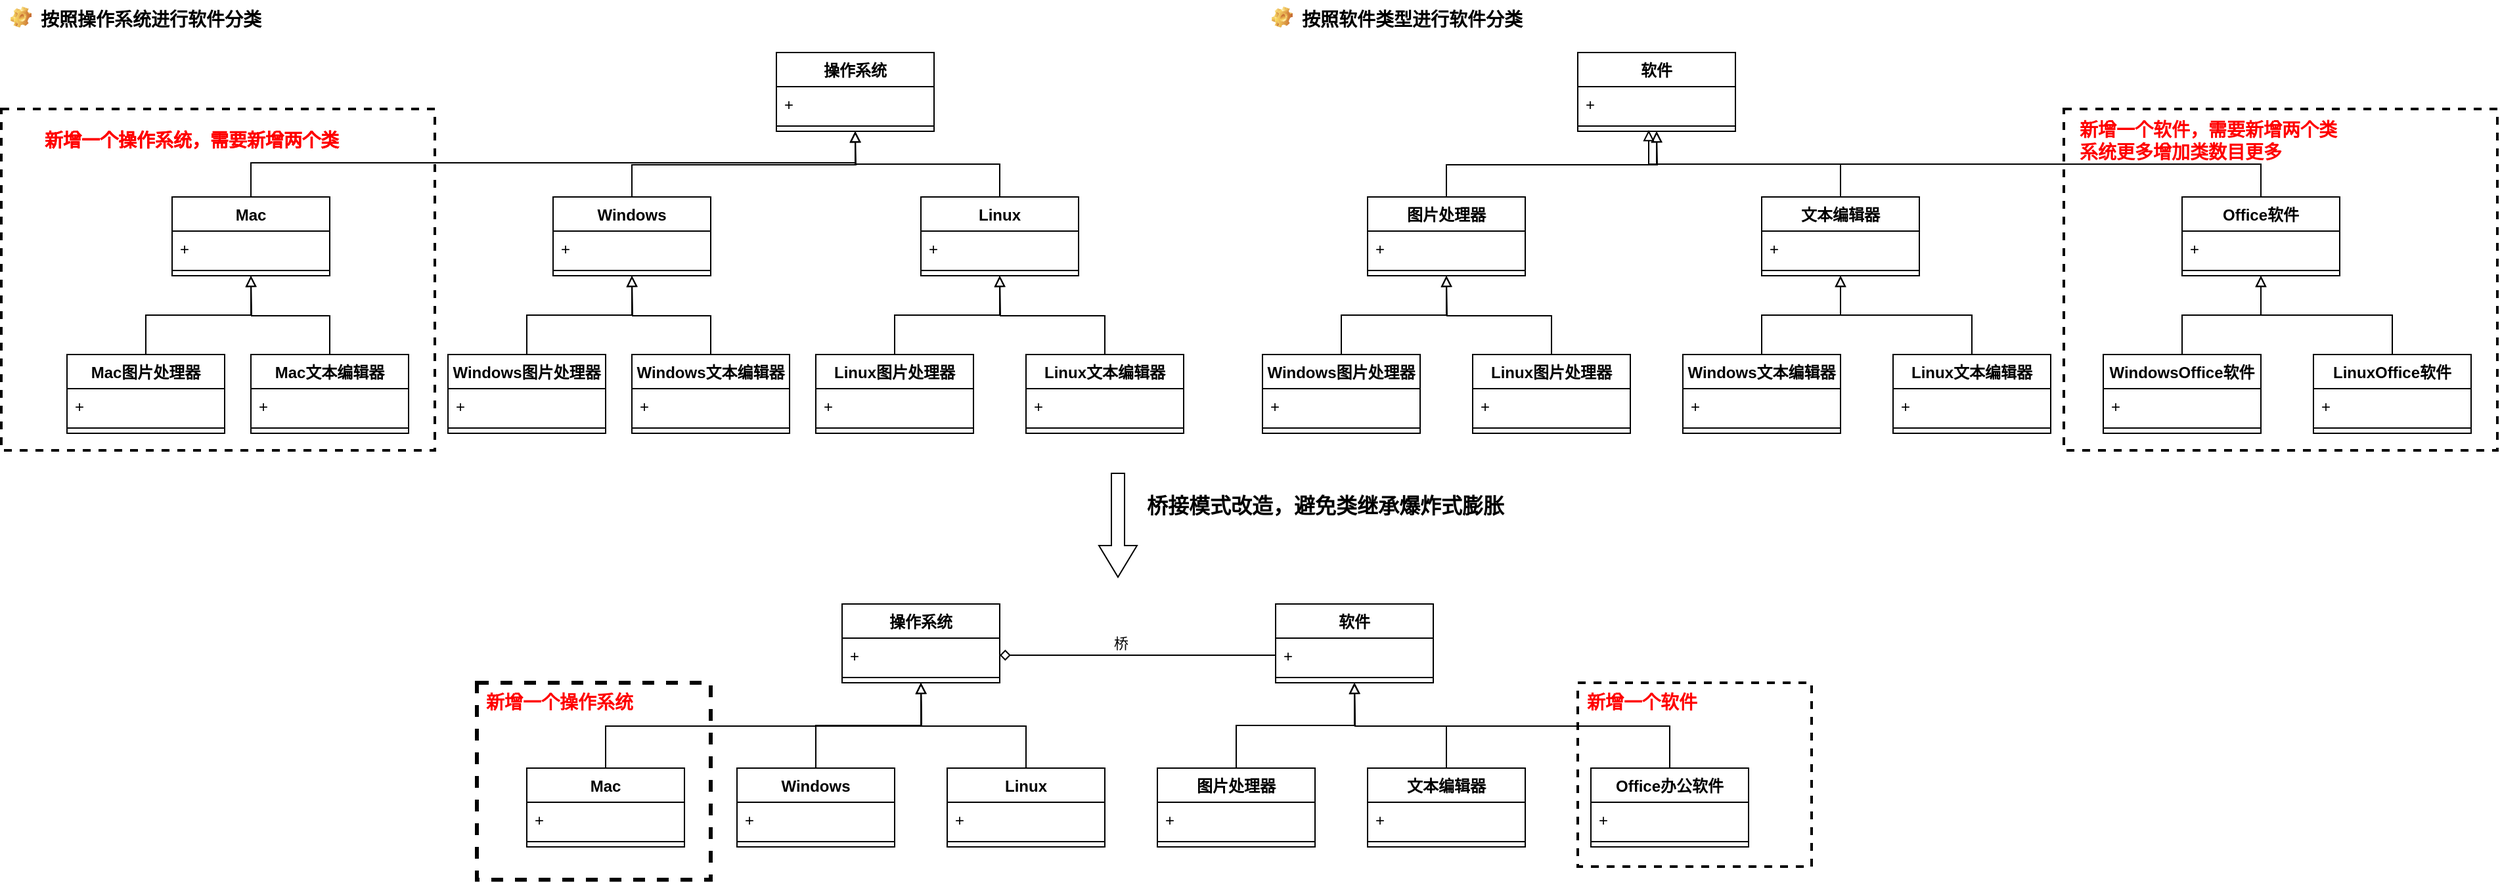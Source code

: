 <mxfile version="17.2.4" type="github">
  <diagram id="I-_upnVEL1xlgbYFvQxW" name="桥接模式">
    <mxGraphModel dx="2249" dy="706" grid="1" gridSize="10" guides="1" tooltips="1" connect="1" arrows="1" fold="1" page="1" pageScale="1" pageWidth="827" pageHeight="1169" math="0" shadow="0">
      <root>
        <mxCell id="0" />
        <mxCell id="1" parent="0" />
        <mxCell id="5MIrh7B_1ySHlBS4qivb-1" value="操作系统" style="swimlane;fontStyle=1;align=center;verticalAlign=top;childLayout=stackLayout;horizontal=1;startSize=26;horizontalStack=0;resizeParent=1;resizeParentMax=0;resizeLast=0;collapsible=1;marginBottom=0;" vertex="1" parent="1">
          <mxGeometry x="30" y="40" width="120" height="60" as="geometry" />
        </mxCell>
        <mxCell id="5MIrh7B_1ySHlBS4qivb-2" value="+ " style="text;strokeColor=none;fillColor=none;align=left;verticalAlign=top;spacingLeft=4;spacingRight=4;overflow=hidden;rotatable=0;points=[[0,0.5],[1,0.5]];portConstraint=eastwest;" vertex="1" parent="5MIrh7B_1ySHlBS4qivb-1">
          <mxGeometry y="26" width="120" height="26" as="geometry" />
        </mxCell>
        <mxCell id="5MIrh7B_1ySHlBS4qivb-3" value="" style="line;strokeWidth=1;fillColor=none;align=left;verticalAlign=middle;spacingTop=-1;spacingLeft=3;spacingRight=3;rotatable=0;labelPosition=right;points=[];portConstraint=eastwest;" vertex="1" parent="5MIrh7B_1ySHlBS4qivb-1">
          <mxGeometry y="52" width="120" height="8" as="geometry" />
        </mxCell>
        <mxCell id="5MIrh7B_1ySHlBS4qivb-14" style="edgeStyle=orthogonalEdgeStyle;rounded=0;orthogonalLoop=1;jettySize=auto;html=1;exitX=0.5;exitY=0;exitDx=0;exitDy=0;startArrow=none;startFill=0;endArrow=block;endFill=0;" edge="1" parent="1" source="5MIrh7B_1ySHlBS4qivb-5">
          <mxGeometry relative="1" as="geometry">
            <mxPoint x="90" y="100" as="targetPoint" />
          </mxGeometry>
        </mxCell>
        <mxCell id="5MIrh7B_1ySHlBS4qivb-5" value="Windows" style="swimlane;fontStyle=1;align=center;verticalAlign=top;childLayout=stackLayout;horizontal=1;startSize=26;horizontalStack=0;resizeParent=1;resizeParentMax=0;resizeLast=0;collapsible=1;marginBottom=0;" vertex="1" parent="1">
          <mxGeometry x="-140" y="150" width="120" height="60" as="geometry" />
        </mxCell>
        <mxCell id="5MIrh7B_1ySHlBS4qivb-6" value="+ " style="text;strokeColor=none;fillColor=none;align=left;verticalAlign=top;spacingLeft=4;spacingRight=4;overflow=hidden;rotatable=0;points=[[0,0.5],[1,0.5]];portConstraint=eastwest;" vertex="1" parent="5MIrh7B_1ySHlBS4qivb-5">
          <mxGeometry y="26" width="120" height="26" as="geometry" />
        </mxCell>
        <mxCell id="5MIrh7B_1ySHlBS4qivb-7" value="" style="line;strokeWidth=1;fillColor=none;align=left;verticalAlign=middle;spacingTop=-1;spacingLeft=3;spacingRight=3;rotatable=0;labelPosition=right;points=[];portConstraint=eastwest;" vertex="1" parent="5MIrh7B_1ySHlBS4qivb-5">
          <mxGeometry y="52" width="120" height="8" as="geometry" />
        </mxCell>
        <mxCell id="5MIrh7B_1ySHlBS4qivb-15" style="edgeStyle=orthogonalEdgeStyle;rounded=0;orthogonalLoop=1;jettySize=auto;html=1;exitX=0.5;exitY=0;exitDx=0;exitDy=0;entryX=0.5;entryY=1;entryDx=0;entryDy=0;startArrow=none;startFill=0;endArrow=block;endFill=0;" edge="1" parent="1" source="5MIrh7B_1ySHlBS4qivb-8" target="5MIrh7B_1ySHlBS4qivb-1">
          <mxGeometry relative="1" as="geometry" />
        </mxCell>
        <mxCell id="5MIrh7B_1ySHlBS4qivb-8" value="Linux" style="swimlane;fontStyle=1;align=center;verticalAlign=top;childLayout=stackLayout;horizontal=1;startSize=26;horizontalStack=0;resizeParent=1;resizeParentMax=0;resizeLast=0;collapsible=1;marginBottom=0;" vertex="1" parent="1">
          <mxGeometry x="140" y="150" width="120" height="60" as="geometry" />
        </mxCell>
        <mxCell id="5MIrh7B_1ySHlBS4qivb-9" value="+ " style="text;strokeColor=none;fillColor=none;align=left;verticalAlign=top;spacingLeft=4;spacingRight=4;overflow=hidden;rotatable=0;points=[[0,0.5],[1,0.5]];portConstraint=eastwest;" vertex="1" parent="5MIrh7B_1ySHlBS4qivb-8">
          <mxGeometry y="26" width="120" height="26" as="geometry" />
        </mxCell>
        <mxCell id="5MIrh7B_1ySHlBS4qivb-10" value="" style="line;strokeWidth=1;fillColor=none;align=left;verticalAlign=middle;spacingTop=-1;spacingLeft=3;spacingRight=3;rotatable=0;labelPosition=right;points=[];portConstraint=eastwest;" vertex="1" parent="5MIrh7B_1ySHlBS4qivb-8">
          <mxGeometry y="52" width="120" height="8" as="geometry" />
        </mxCell>
        <mxCell id="5MIrh7B_1ySHlBS4qivb-23" style="edgeStyle=orthogonalEdgeStyle;rounded=0;orthogonalLoop=1;jettySize=auto;html=1;exitX=0.5;exitY=0;exitDx=0;exitDy=0;entryX=0.5;entryY=1;entryDx=0;entryDy=0;startArrow=none;startFill=0;endArrow=block;endFill=0;" edge="1" parent="1" source="5MIrh7B_1ySHlBS4qivb-17" target="5MIrh7B_1ySHlBS4qivb-5">
          <mxGeometry relative="1" as="geometry" />
        </mxCell>
        <mxCell id="5MIrh7B_1ySHlBS4qivb-17" value="Windows图片处理器" style="swimlane;fontStyle=1;align=center;verticalAlign=top;childLayout=stackLayout;horizontal=1;startSize=26;horizontalStack=0;resizeParent=1;resizeParentMax=0;resizeLast=0;collapsible=1;marginBottom=0;" vertex="1" parent="1">
          <mxGeometry x="-220" y="270" width="120" height="60" as="geometry" />
        </mxCell>
        <mxCell id="5MIrh7B_1ySHlBS4qivb-18" value="+ " style="text;strokeColor=none;fillColor=none;align=left;verticalAlign=top;spacingLeft=4;spacingRight=4;overflow=hidden;rotatable=0;points=[[0,0.5],[1,0.5]];portConstraint=eastwest;" vertex="1" parent="5MIrh7B_1ySHlBS4qivb-17">
          <mxGeometry y="26" width="120" height="26" as="geometry" />
        </mxCell>
        <mxCell id="5MIrh7B_1ySHlBS4qivb-19" value="" style="line;strokeWidth=1;fillColor=none;align=left;verticalAlign=middle;spacingTop=-1;spacingLeft=3;spacingRight=3;rotatable=0;labelPosition=right;points=[];portConstraint=eastwest;" vertex="1" parent="5MIrh7B_1ySHlBS4qivb-17">
          <mxGeometry y="52" width="120" height="8" as="geometry" />
        </mxCell>
        <mxCell id="5MIrh7B_1ySHlBS4qivb-25" style="edgeStyle=orthogonalEdgeStyle;rounded=0;orthogonalLoop=1;jettySize=auto;html=1;exitX=0.5;exitY=0;exitDx=0;exitDy=0;startArrow=none;startFill=0;endArrow=block;endFill=0;" edge="1" parent="1" source="5MIrh7B_1ySHlBS4qivb-20">
          <mxGeometry relative="1" as="geometry">
            <mxPoint x="-80" y="210" as="targetPoint" />
          </mxGeometry>
        </mxCell>
        <mxCell id="5MIrh7B_1ySHlBS4qivb-20" value="Windows文本编辑器" style="swimlane;fontStyle=1;align=center;verticalAlign=top;childLayout=stackLayout;horizontal=1;startSize=26;horizontalStack=0;resizeParent=1;resizeParentMax=0;resizeLast=0;collapsible=1;marginBottom=0;" vertex="1" parent="1">
          <mxGeometry x="-80" y="270" width="120" height="60" as="geometry" />
        </mxCell>
        <mxCell id="5MIrh7B_1ySHlBS4qivb-21" value="+ " style="text;strokeColor=none;fillColor=none;align=left;verticalAlign=top;spacingLeft=4;spacingRight=4;overflow=hidden;rotatable=0;points=[[0,0.5],[1,0.5]];portConstraint=eastwest;" vertex="1" parent="5MIrh7B_1ySHlBS4qivb-20">
          <mxGeometry y="26" width="120" height="26" as="geometry" />
        </mxCell>
        <mxCell id="5MIrh7B_1ySHlBS4qivb-22" value="" style="line;strokeWidth=1;fillColor=none;align=left;verticalAlign=middle;spacingTop=-1;spacingLeft=3;spacingRight=3;rotatable=0;labelPosition=right;points=[];portConstraint=eastwest;" vertex="1" parent="5MIrh7B_1ySHlBS4qivb-20">
          <mxGeometry y="52" width="120" height="8" as="geometry" />
        </mxCell>
        <mxCell id="5MIrh7B_1ySHlBS4qivb-38" style="edgeStyle=orthogonalEdgeStyle;rounded=0;orthogonalLoop=1;jettySize=auto;html=1;exitX=0.5;exitY=0;exitDx=0;exitDy=0;entryX=0.5;entryY=1;entryDx=0;entryDy=0;startArrow=none;startFill=0;endArrow=block;endFill=0;" edge="1" parent="1" source="5MIrh7B_1ySHlBS4qivb-26" target="5MIrh7B_1ySHlBS4qivb-8">
          <mxGeometry relative="1" as="geometry" />
        </mxCell>
        <mxCell id="5MIrh7B_1ySHlBS4qivb-26" value="Linux图片处理器" style="swimlane;fontStyle=1;align=center;verticalAlign=top;childLayout=stackLayout;horizontal=1;startSize=26;horizontalStack=0;resizeParent=1;resizeParentMax=0;resizeLast=0;collapsible=1;marginBottom=0;" vertex="1" parent="1">
          <mxGeometry x="60" y="270" width="120" height="60" as="geometry" />
        </mxCell>
        <mxCell id="5MIrh7B_1ySHlBS4qivb-27" value="+ " style="text;strokeColor=none;fillColor=none;align=left;verticalAlign=top;spacingLeft=4;spacingRight=4;overflow=hidden;rotatable=0;points=[[0,0.5],[1,0.5]];portConstraint=eastwest;" vertex="1" parent="5MIrh7B_1ySHlBS4qivb-26">
          <mxGeometry y="26" width="120" height="26" as="geometry" />
        </mxCell>
        <mxCell id="5MIrh7B_1ySHlBS4qivb-28" value="" style="line;strokeWidth=1;fillColor=none;align=left;verticalAlign=middle;spacingTop=-1;spacingLeft=3;spacingRight=3;rotatable=0;labelPosition=right;points=[];portConstraint=eastwest;" vertex="1" parent="5MIrh7B_1ySHlBS4qivb-26">
          <mxGeometry y="52" width="120" height="8" as="geometry" />
        </mxCell>
        <mxCell id="5MIrh7B_1ySHlBS4qivb-39" style="edgeStyle=orthogonalEdgeStyle;rounded=0;orthogonalLoop=1;jettySize=auto;html=1;exitX=0.5;exitY=0;exitDx=0;exitDy=0;startArrow=none;startFill=0;endArrow=block;endFill=0;" edge="1" parent="1" source="5MIrh7B_1ySHlBS4qivb-29">
          <mxGeometry relative="1" as="geometry">
            <mxPoint x="200" y="210" as="targetPoint" />
          </mxGeometry>
        </mxCell>
        <mxCell id="5MIrh7B_1ySHlBS4qivb-29" value="Linux文本编辑器" style="swimlane;fontStyle=1;align=center;verticalAlign=top;childLayout=stackLayout;horizontal=1;startSize=26;horizontalStack=0;resizeParent=1;resizeParentMax=0;resizeLast=0;collapsible=1;marginBottom=0;" vertex="1" parent="1">
          <mxGeometry x="220" y="270" width="120" height="60" as="geometry" />
        </mxCell>
        <mxCell id="5MIrh7B_1ySHlBS4qivb-30" value="+ " style="text;strokeColor=none;fillColor=none;align=left;verticalAlign=top;spacingLeft=4;spacingRight=4;overflow=hidden;rotatable=0;points=[[0,0.5],[1,0.5]];portConstraint=eastwest;" vertex="1" parent="5MIrh7B_1ySHlBS4qivb-29">
          <mxGeometry y="26" width="120" height="26" as="geometry" />
        </mxCell>
        <mxCell id="5MIrh7B_1ySHlBS4qivb-31" value="" style="line;strokeWidth=1;fillColor=none;align=left;verticalAlign=middle;spacingTop=-1;spacingLeft=3;spacingRight=3;rotatable=0;labelPosition=right;points=[];portConstraint=eastwest;" vertex="1" parent="5MIrh7B_1ySHlBS4qivb-29">
          <mxGeometry y="52" width="120" height="8" as="geometry" />
        </mxCell>
        <mxCell id="5MIrh7B_1ySHlBS4qivb-43" style="edgeStyle=orthogonalEdgeStyle;rounded=0;orthogonalLoop=1;jettySize=auto;html=1;startArrow=none;startFill=0;endArrow=block;endFill=0;exitX=0.5;exitY=0;exitDx=0;exitDy=0;" edge="1" parent="1" source="5MIrh7B_1ySHlBS4qivb-32">
          <mxGeometry relative="1" as="geometry">
            <mxPoint x="700" y="100" as="targetPoint" />
          </mxGeometry>
        </mxCell>
        <mxCell id="5MIrh7B_1ySHlBS4qivb-32" value="图片处理器" style="swimlane;fontStyle=1;align=center;verticalAlign=top;childLayout=stackLayout;horizontal=1;startSize=26;horizontalStack=0;resizeParent=1;resizeParentMax=0;resizeLast=0;collapsible=1;marginBottom=0;" vertex="1" parent="1">
          <mxGeometry x="480" y="150" width="120" height="60" as="geometry" />
        </mxCell>
        <mxCell id="5MIrh7B_1ySHlBS4qivb-33" value="+ " style="text;strokeColor=none;fillColor=none;align=left;verticalAlign=top;spacingLeft=4;spacingRight=4;overflow=hidden;rotatable=0;points=[[0,0.5],[1,0.5]];portConstraint=eastwest;" vertex="1" parent="5MIrh7B_1ySHlBS4qivb-32">
          <mxGeometry y="26" width="120" height="26" as="geometry" />
        </mxCell>
        <mxCell id="5MIrh7B_1ySHlBS4qivb-34" value="" style="line;strokeWidth=1;fillColor=none;align=left;verticalAlign=middle;spacingTop=-1;spacingLeft=3;spacingRight=3;rotatable=0;labelPosition=right;points=[];portConstraint=eastwest;" vertex="1" parent="5MIrh7B_1ySHlBS4qivb-32">
          <mxGeometry y="52" width="120" height="8" as="geometry" />
        </mxCell>
        <mxCell id="5MIrh7B_1ySHlBS4qivb-44" style="edgeStyle=orthogonalEdgeStyle;rounded=0;orthogonalLoop=1;jettySize=auto;html=1;entryX=0.45;entryY=0.875;entryDx=0;entryDy=0;startArrow=none;startFill=0;endArrow=block;endFill=0;entryPerimeter=0;" edge="1" parent="1" source="5MIrh7B_1ySHlBS4qivb-35" target="5MIrh7B_1ySHlBS4qivb-42">
          <mxGeometry relative="1" as="geometry" />
        </mxCell>
        <mxCell id="5MIrh7B_1ySHlBS4qivb-35" value="文本编辑器" style="swimlane;fontStyle=1;align=center;verticalAlign=top;childLayout=stackLayout;horizontal=1;startSize=26;horizontalStack=0;resizeParent=1;resizeParentMax=0;resizeLast=0;collapsible=1;marginBottom=0;" vertex="1" parent="1">
          <mxGeometry x="780" y="150" width="120" height="60" as="geometry" />
        </mxCell>
        <mxCell id="5MIrh7B_1ySHlBS4qivb-36" value="+ " style="text;strokeColor=none;fillColor=none;align=left;verticalAlign=top;spacingLeft=4;spacingRight=4;overflow=hidden;rotatable=0;points=[[0,0.5],[1,0.5]];portConstraint=eastwest;" vertex="1" parent="5MIrh7B_1ySHlBS4qivb-35">
          <mxGeometry y="26" width="120" height="26" as="geometry" />
        </mxCell>
        <mxCell id="5MIrh7B_1ySHlBS4qivb-37" value="" style="line;strokeWidth=1;fillColor=none;align=left;verticalAlign=middle;spacingTop=-1;spacingLeft=3;spacingRight=3;rotatable=0;labelPosition=right;points=[];portConstraint=eastwest;" vertex="1" parent="5MIrh7B_1ySHlBS4qivb-35">
          <mxGeometry y="52" width="120" height="8" as="geometry" />
        </mxCell>
        <mxCell id="5MIrh7B_1ySHlBS4qivb-40" value="软件&#xa;" style="swimlane;fontStyle=1;align=center;verticalAlign=top;childLayout=stackLayout;horizontal=1;startSize=26;horizontalStack=0;resizeParent=1;resizeParentMax=0;resizeLast=0;collapsible=1;marginBottom=0;" vertex="1" parent="1">
          <mxGeometry x="640" y="40" width="120" height="60" as="geometry" />
        </mxCell>
        <mxCell id="5MIrh7B_1ySHlBS4qivb-41" value="+ " style="text;strokeColor=none;fillColor=none;align=left;verticalAlign=top;spacingLeft=4;spacingRight=4;overflow=hidden;rotatable=0;points=[[0,0.5],[1,0.5]];portConstraint=eastwest;" vertex="1" parent="5MIrh7B_1ySHlBS4qivb-40">
          <mxGeometry y="26" width="120" height="26" as="geometry" />
        </mxCell>
        <mxCell id="5MIrh7B_1ySHlBS4qivb-42" value="" style="line;strokeWidth=1;fillColor=none;align=left;verticalAlign=middle;spacingTop=-1;spacingLeft=3;spacingRight=3;rotatable=0;labelPosition=right;points=[];portConstraint=eastwest;" vertex="1" parent="5MIrh7B_1ySHlBS4qivb-40">
          <mxGeometry y="52" width="120" height="8" as="geometry" />
        </mxCell>
        <mxCell id="5MIrh7B_1ySHlBS4qivb-59" style="edgeStyle=orthogonalEdgeStyle;rounded=0;orthogonalLoop=1;jettySize=auto;html=1;exitX=0.5;exitY=0;exitDx=0;exitDy=0;entryX=0.5;entryY=1;entryDx=0;entryDy=0;startArrow=none;startFill=0;endArrow=block;endFill=0;" edge="1" parent="1" source="5MIrh7B_1ySHlBS4qivb-45" target="5MIrh7B_1ySHlBS4qivb-32">
          <mxGeometry relative="1" as="geometry" />
        </mxCell>
        <mxCell id="5MIrh7B_1ySHlBS4qivb-45" value="Windows图片处理器" style="swimlane;fontStyle=1;align=center;verticalAlign=top;childLayout=stackLayout;horizontal=1;startSize=26;horizontalStack=0;resizeParent=1;resizeParentMax=0;resizeLast=0;collapsible=1;marginBottom=0;" vertex="1" parent="1">
          <mxGeometry x="400" y="270" width="120" height="60" as="geometry" />
        </mxCell>
        <mxCell id="5MIrh7B_1ySHlBS4qivb-46" value="+ " style="text;strokeColor=none;fillColor=none;align=left;verticalAlign=top;spacingLeft=4;spacingRight=4;overflow=hidden;rotatable=0;points=[[0,0.5],[1,0.5]];portConstraint=eastwest;" vertex="1" parent="5MIrh7B_1ySHlBS4qivb-45">
          <mxGeometry y="26" width="120" height="26" as="geometry" />
        </mxCell>
        <mxCell id="5MIrh7B_1ySHlBS4qivb-47" value="" style="line;strokeWidth=1;fillColor=none;align=left;verticalAlign=middle;spacingTop=-1;spacingLeft=3;spacingRight=3;rotatable=0;labelPosition=right;points=[];portConstraint=eastwest;" vertex="1" parent="5MIrh7B_1ySHlBS4qivb-45">
          <mxGeometry y="52" width="120" height="8" as="geometry" />
        </mxCell>
        <mxCell id="5MIrh7B_1ySHlBS4qivb-60" style="edgeStyle=orthogonalEdgeStyle;rounded=0;orthogonalLoop=1;jettySize=auto;html=1;exitX=0.5;exitY=0;exitDx=0;exitDy=0;startArrow=none;startFill=0;endArrow=block;endFill=0;" edge="1" parent="1" source="5MIrh7B_1ySHlBS4qivb-48">
          <mxGeometry relative="1" as="geometry">
            <mxPoint x="540" y="210" as="targetPoint" />
          </mxGeometry>
        </mxCell>
        <mxCell id="5MIrh7B_1ySHlBS4qivb-48" value="Linux图片处理器" style="swimlane;fontStyle=1;align=center;verticalAlign=top;childLayout=stackLayout;horizontal=1;startSize=26;horizontalStack=0;resizeParent=1;resizeParentMax=0;resizeLast=0;collapsible=1;marginBottom=0;" vertex="1" parent="1">
          <mxGeometry x="560" y="270" width="120" height="60" as="geometry" />
        </mxCell>
        <mxCell id="5MIrh7B_1ySHlBS4qivb-49" value="+ " style="text;strokeColor=none;fillColor=none;align=left;verticalAlign=top;spacingLeft=4;spacingRight=4;overflow=hidden;rotatable=0;points=[[0,0.5],[1,0.5]];portConstraint=eastwest;" vertex="1" parent="5MIrh7B_1ySHlBS4qivb-48">
          <mxGeometry y="26" width="120" height="26" as="geometry" />
        </mxCell>
        <mxCell id="5MIrh7B_1ySHlBS4qivb-50" value="" style="line;strokeWidth=1;fillColor=none;align=left;verticalAlign=middle;spacingTop=-1;spacingLeft=3;spacingRight=3;rotatable=0;labelPosition=right;points=[];portConstraint=eastwest;" vertex="1" parent="5MIrh7B_1ySHlBS4qivb-48">
          <mxGeometry y="52" width="120" height="8" as="geometry" />
        </mxCell>
        <mxCell id="5MIrh7B_1ySHlBS4qivb-57" style="edgeStyle=orthogonalEdgeStyle;rounded=0;orthogonalLoop=1;jettySize=auto;html=1;exitX=0.5;exitY=0;exitDx=0;exitDy=0;entryX=0.5;entryY=1;entryDx=0;entryDy=0;startArrow=none;startFill=0;endArrow=block;endFill=0;" edge="1" parent="1" source="5MIrh7B_1ySHlBS4qivb-51" target="5MIrh7B_1ySHlBS4qivb-35">
          <mxGeometry relative="1" as="geometry" />
        </mxCell>
        <mxCell id="5MIrh7B_1ySHlBS4qivb-51" value="Windows文本编辑器" style="swimlane;fontStyle=1;align=center;verticalAlign=top;childLayout=stackLayout;horizontal=1;startSize=26;horizontalStack=0;resizeParent=1;resizeParentMax=0;resizeLast=0;collapsible=1;marginBottom=0;" vertex="1" parent="1">
          <mxGeometry x="720" y="270" width="120" height="60" as="geometry" />
        </mxCell>
        <mxCell id="5MIrh7B_1ySHlBS4qivb-52" value="+ " style="text;strokeColor=none;fillColor=none;align=left;verticalAlign=top;spacingLeft=4;spacingRight=4;overflow=hidden;rotatable=0;points=[[0,0.5],[1,0.5]];portConstraint=eastwest;" vertex="1" parent="5MIrh7B_1ySHlBS4qivb-51">
          <mxGeometry y="26" width="120" height="26" as="geometry" />
        </mxCell>
        <mxCell id="5MIrh7B_1ySHlBS4qivb-53" value="" style="line;strokeWidth=1;fillColor=none;align=left;verticalAlign=middle;spacingTop=-1;spacingLeft=3;spacingRight=3;rotatable=0;labelPosition=right;points=[];portConstraint=eastwest;" vertex="1" parent="5MIrh7B_1ySHlBS4qivb-51">
          <mxGeometry y="52" width="120" height="8" as="geometry" />
        </mxCell>
        <mxCell id="5MIrh7B_1ySHlBS4qivb-58" style="edgeStyle=orthogonalEdgeStyle;rounded=0;orthogonalLoop=1;jettySize=auto;html=1;entryX=0.5;entryY=1;entryDx=0;entryDy=0;entryPerimeter=0;startArrow=none;startFill=0;endArrow=block;endFill=0;" edge="1" parent="1" source="5MIrh7B_1ySHlBS4qivb-54" target="5MIrh7B_1ySHlBS4qivb-37">
          <mxGeometry relative="1" as="geometry" />
        </mxCell>
        <mxCell id="5MIrh7B_1ySHlBS4qivb-54" value="Linux文本编辑器" style="swimlane;fontStyle=1;align=center;verticalAlign=top;childLayout=stackLayout;horizontal=1;startSize=26;horizontalStack=0;resizeParent=1;resizeParentMax=0;resizeLast=0;collapsible=1;marginBottom=0;" vertex="1" parent="1">
          <mxGeometry x="880" y="270" width="120" height="60" as="geometry" />
        </mxCell>
        <mxCell id="5MIrh7B_1ySHlBS4qivb-55" value="+ " style="text;strokeColor=none;fillColor=none;align=left;verticalAlign=top;spacingLeft=4;spacingRight=4;overflow=hidden;rotatable=0;points=[[0,0.5],[1,0.5]];portConstraint=eastwest;" vertex="1" parent="5MIrh7B_1ySHlBS4qivb-54">
          <mxGeometry y="26" width="120" height="26" as="geometry" />
        </mxCell>
        <mxCell id="5MIrh7B_1ySHlBS4qivb-56" value="" style="line;strokeWidth=1;fillColor=none;align=left;verticalAlign=middle;spacingTop=-1;spacingLeft=3;spacingRight=3;rotatable=0;labelPosition=right;points=[];portConstraint=eastwest;" vertex="1" parent="5MIrh7B_1ySHlBS4qivb-54">
          <mxGeometry y="52" width="120" height="8" as="geometry" />
        </mxCell>
        <mxCell id="5MIrh7B_1ySHlBS4qivb-61" value="按照操作系统进行软件分类" style="label;fontStyle=1;strokeColor=none;fillColor=none;align=left;verticalAlign=top;overflow=hidden;spacingLeft=28;spacingRight=4;rotatable=0;points=[[0,0.5],[1,0.5]];portConstraint=eastwest;imageWidth=16;imageHeight=16;image=img/clipart/Gear_128x128.png;fontSize=14;" vertex="1" parent="1">
          <mxGeometry x="-560" width="240" height="26" as="geometry" />
        </mxCell>
        <mxCell id="5MIrh7B_1ySHlBS4qivb-62" value="按照软件类型进行软件分类" style="label;fontStyle=1;strokeColor=none;fillColor=none;align=left;verticalAlign=top;overflow=hidden;spacingLeft=28;spacingRight=4;rotatable=0;points=[[0,0.5],[1,0.5]];portConstraint=eastwest;imageWidth=16;imageHeight=16;image=img/clipart/Gear_128x128.png;fontSize=14;" vertex="1" parent="1">
          <mxGeometry x="400" width="240" height="26" as="geometry" />
        </mxCell>
        <mxCell id="5MIrh7B_1ySHlBS4qivb-63" value="操作系统" style="swimlane;fontStyle=1;align=center;verticalAlign=top;childLayout=stackLayout;horizontal=1;startSize=26;horizontalStack=0;resizeParent=1;resizeParentMax=0;resizeLast=0;collapsible=1;marginBottom=0;" vertex="1" parent="1">
          <mxGeometry x="80" y="460" width="120" height="60" as="geometry" />
        </mxCell>
        <mxCell id="5MIrh7B_1ySHlBS4qivb-64" value="+ " style="text;strokeColor=none;fillColor=none;align=left;verticalAlign=top;spacingLeft=4;spacingRight=4;overflow=hidden;rotatable=0;points=[[0,0.5],[1,0.5]];portConstraint=eastwest;" vertex="1" parent="5MIrh7B_1ySHlBS4qivb-63">
          <mxGeometry y="26" width="120" height="26" as="geometry" />
        </mxCell>
        <mxCell id="5MIrh7B_1ySHlBS4qivb-65" value="" style="line;strokeWidth=1;fillColor=none;align=left;verticalAlign=middle;spacingTop=-1;spacingLeft=3;spacingRight=3;rotatable=0;labelPosition=right;points=[];portConstraint=eastwest;" vertex="1" parent="5MIrh7B_1ySHlBS4qivb-63">
          <mxGeometry y="52" width="120" height="8" as="geometry" />
        </mxCell>
        <mxCell id="5MIrh7B_1ySHlBS4qivb-83" style="edgeStyle=orthogonalEdgeStyle;rounded=0;orthogonalLoop=1;jettySize=auto;html=1;exitX=0.5;exitY=0;exitDx=0;exitDy=0;entryX=0.5;entryY=1;entryDx=0;entryDy=0;startArrow=none;startFill=0;endArrow=block;endFill=0;" edge="1" parent="1" source="5MIrh7B_1ySHlBS4qivb-66" target="5MIrh7B_1ySHlBS4qivb-63">
          <mxGeometry relative="1" as="geometry" />
        </mxCell>
        <mxCell id="5MIrh7B_1ySHlBS4qivb-66" value="Windows" style="swimlane;fontStyle=1;align=center;verticalAlign=top;childLayout=stackLayout;horizontal=1;startSize=26;horizontalStack=0;resizeParent=1;resizeParentMax=0;resizeLast=0;collapsible=1;marginBottom=0;" vertex="1" parent="1">
          <mxGeometry y="585" width="120" height="60" as="geometry" />
        </mxCell>
        <mxCell id="5MIrh7B_1ySHlBS4qivb-67" value="+ " style="text;strokeColor=none;fillColor=none;align=left;verticalAlign=top;spacingLeft=4;spacingRight=4;overflow=hidden;rotatable=0;points=[[0,0.5],[1,0.5]];portConstraint=eastwest;" vertex="1" parent="5MIrh7B_1ySHlBS4qivb-66">
          <mxGeometry y="26" width="120" height="26" as="geometry" />
        </mxCell>
        <mxCell id="5MIrh7B_1ySHlBS4qivb-68" value="" style="line;strokeWidth=1;fillColor=none;align=left;verticalAlign=middle;spacingTop=-1;spacingLeft=3;spacingRight=3;rotatable=0;labelPosition=right;points=[];portConstraint=eastwest;" vertex="1" parent="5MIrh7B_1ySHlBS4qivb-66">
          <mxGeometry y="52" width="120" height="8" as="geometry" />
        </mxCell>
        <mxCell id="5MIrh7B_1ySHlBS4qivb-84" style="edgeStyle=orthogonalEdgeStyle;rounded=0;orthogonalLoop=1;jettySize=auto;html=1;exitX=0.5;exitY=0;exitDx=0;exitDy=0;startArrow=none;startFill=0;endArrow=block;endFill=0;" edge="1" parent="1" source="5MIrh7B_1ySHlBS4qivb-69">
          <mxGeometry relative="1" as="geometry">
            <mxPoint x="140" y="520" as="targetPoint" />
          </mxGeometry>
        </mxCell>
        <mxCell id="5MIrh7B_1ySHlBS4qivb-69" value="Linux" style="swimlane;fontStyle=1;align=center;verticalAlign=top;childLayout=stackLayout;horizontal=1;startSize=26;horizontalStack=0;resizeParent=1;resizeParentMax=0;resizeLast=0;collapsible=1;marginBottom=0;" vertex="1" parent="1">
          <mxGeometry x="160" y="585" width="120" height="60" as="geometry" />
        </mxCell>
        <mxCell id="5MIrh7B_1ySHlBS4qivb-70" value="+ " style="text;strokeColor=none;fillColor=none;align=left;verticalAlign=top;spacingLeft=4;spacingRight=4;overflow=hidden;rotatable=0;points=[[0,0.5],[1,0.5]];portConstraint=eastwest;" vertex="1" parent="5MIrh7B_1ySHlBS4qivb-69">
          <mxGeometry y="26" width="120" height="26" as="geometry" />
        </mxCell>
        <mxCell id="5MIrh7B_1ySHlBS4qivb-71" value="" style="line;strokeWidth=1;fillColor=none;align=left;verticalAlign=middle;spacingTop=-1;spacingLeft=3;spacingRight=3;rotatable=0;labelPosition=right;points=[];portConstraint=eastwest;" vertex="1" parent="5MIrh7B_1ySHlBS4qivb-69">
          <mxGeometry y="52" width="120" height="8" as="geometry" />
        </mxCell>
        <mxCell id="5MIrh7B_1ySHlBS4qivb-72" value="软件&#xa;" style="swimlane;fontStyle=1;align=center;verticalAlign=top;childLayout=stackLayout;horizontal=1;startSize=26;horizontalStack=0;resizeParent=1;resizeParentMax=0;resizeLast=0;collapsible=1;marginBottom=0;" vertex="1" parent="1">
          <mxGeometry x="410" y="460" width="120" height="60" as="geometry" />
        </mxCell>
        <mxCell id="5MIrh7B_1ySHlBS4qivb-73" value="+ " style="text;strokeColor=none;fillColor=none;align=left;verticalAlign=top;spacingLeft=4;spacingRight=4;overflow=hidden;rotatable=0;points=[[0,0.5],[1,0.5]];portConstraint=eastwest;" vertex="1" parent="5MIrh7B_1ySHlBS4qivb-72">
          <mxGeometry y="26" width="120" height="26" as="geometry" />
        </mxCell>
        <mxCell id="5MIrh7B_1ySHlBS4qivb-74" value="" style="line;strokeWidth=1;fillColor=none;align=left;verticalAlign=middle;spacingTop=-1;spacingLeft=3;spacingRight=3;rotatable=0;labelPosition=right;points=[];portConstraint=eastwest;" vertex="1" parent="5MIrh7B_1ySHlBS4qivb-72">
          <mxGeometry y="52" width="120" height="8" as="geometry" />
        </mxCell>
        <mxCell id="5MIrh7B_1ySHlBS4qivb-81" style="edgeStyle=orthogonalEdgeStyle;rounded=0;orthogonalLoop=1;jettySize=auto;html=1;exitX=0.5;exitY=0;exitDx=0;exitDy=0;entryX=0.5;entryY=1;entryDx=0;entryDy=0;startArrow=none;startFill=0;endArrow=block;endFill=0;" edge="1" parent="1" source="5MIrh7B_1ySHlBS4qivb-75" target="5MIrh7B_1ySHlBS4qivb-72">
          <mxGeometry relative="1" as="geometry" />
        </mxCell>
        <mxCell id="5MIrh7B_1ySHlBS4qivb-75" value="图片处理器" style="swimlane;fontStyle=1;align=center;verticalAlign=top;childLayout=stackLayout;horizontal=1;startSize=26;horizontalStack=0;resizeParent=1;resizeParentMax=0;resizeLast=0;collapsible=1;marginBottom=0;" vertex="1" parent="1">
          <mxGeometry x="320" y="585" width="120" height="60" as="geometry" />
        </mxCell>
        <mxCell id="5MIrh7B_1ySHlBS4qivb-76" value="+ " style="text;strokeColor=none;fillColor=none;align=left;verticalAlign=top;spacingLeft=4;spacingRight=4;overflow=hidden;rotatable=0;points=[[0,0.5],[1,0.5]];portConstraint=eastwest;" vertex="1" parent="5MIrh7B_1ySHlBS4qivb-75">
          <mxGeometry y="26" width="120" height="26" as="geometry" />
        </mxCell>
        <mxCell id="5MIrh7B_1ySHlBS4qivb-77" value="" style="line;strokeWidth=1;fillColor=none;align=left;verticalAlign=middle;spacingTop=-1;spacingLeft=3;spacingRight=3;rotatable=0;labelPosition=right;points=[];portConstraint=eastwest;" vertex="1" parent="5MIrh7B_1ySHlBS4qivb-75">
          <mxGeometry y="52" width="120" height="8" as="geometry" />
        </mxCell>
        <mxCell id="5MIrh7B_1ySHlBS4qivb-82" style="edgeStyle=orthogonalEdgeStyle;rounded=0;orthogonalLoop=1;jettySize=auto;html=1;exitX=0.5;exitY=0;exitDx=0;exitDy=0;startArrow=none;startFill=0;endArrow=block;endFill=0;" edge="1" parent="1" source="5MIrh7B_1ySHlBS4qivb-78">
          <mxGeometry relative="1" as="geometry">
            <mxPoint x="470" y="520" as="targetPoint" />
          </mxGeometry>
        </mxCell>
        <mxCell id="5MIrh7B_1ySHlBS4qivb-78" value="文本编辑器" style="swimlane;fontStyle=1;align=center;verticalAlign=top;childLayout=stackLayout;horizontal=1;startSize=26;horizontalStack=0;resizeParent=1;resizeParentMax=0;resizeLast=0;collapsible=1;marginBottom=0;" vertex="1" parent="1">
          <mxGeometry x="480" y="585" width="120" height="60" as="geometry" />
        </mxCell>
        <mxCell id="5MIrh7B_1ySHlBS4qivb-79" value="+ " style="text;strokeColor=none;fillColor=none;align=left;verticalAlign=top;spacingLeft=4;spacingRight=4;overflow=hidden;rotatable=0;points=[[0,0.5],[1,0.5]];portConstraint=eastwest;" vertex="1" parent="5MIrh7B_1ySHlBS4qivb-78">
          <mxGeometry y="26" width="120" height="26" as="geometry" />
        </mxCell>
        <mxCell id="5MIrh7B_1ySHlBS4qivb-80" value="" style="line;strokeWidth=1;fillColor=none;align=left;verticalAlign=middle;spacingTop=-1;spacingLeft=3;spacingRight=3;rotatable=0;labelPosition=right;points=[];portConstraint=eastwest;" vertex="1" parent="5MIrh7B_1ySHlBS4qivb-78">
          <mxGeometry y="52" width="120" height="8" as="geometry" />
        </mxCell>
        <mxCell id="5MIrh7B_1ySHlBS4qivb-85" style="edgeStyle=orthogonalEdgeStyle;rounded=0;orthogonalLoop=1;jettySize=auto;html=1;exitX=1;exitY=0.5;exitDx=0;exitDy=0;entryX=0;entryY=0.5;entryDx=0;entryDy=0;startArrow=diamond;startFill=0;endArrow=none;endFill=0;" edge="1" parent="1" source="5MIrh7B_1ySHlBS4qivb-64" target="5MIrh7B_1ySHlBS4qivb-73">
          <mxGeometry relative="1" as="geometry" />
        </mxCell>
        <mxCell id="5MIrh7B_1ySHlBS4qivb-87" value="桥" style="edgeLabel;html=1;align=center;verticalAlign=middle;resizable=0;points=[];" vertex="1" connectable="0" parent="5MIrh7B_1ySHlBS4qivb-85">
          <mxGeometry x="-0.124" y="1" relative="1" as="geometry">
            <mxPoint y="-8" as="offset" />
          </mxGeometry>
        </mxCell>
        <mxCell id="5MIrh7B_1ySHlBS4qivb-88" value="" style="shape=flexArrow;endArrow=classic;html=1;rounded=0;endWidth=18;endSize=7.67;" edge="1" parent="1">
          <mxGeometry width="50" height="50" relative="1" as="geometry">
            <mxPoint x="290" y="360" as="sourcePoint" />
            <mxPoint x="290" y="440" as="targetPoint" />
          </mxGeometry>
        </mxCell>
        <mxCell id="5MIrh7B_1ySHlBS4qivb-89" value="&lt;font size=&quot;1&quot;&gt;&lt;b style=&quot;font-size: 16px&quot;&gt;桥接模式改造，避免类继承爆炸式膨胀&lt;/b&gt;&lt;/font&gt;" style="text;html=1;strokeColor=none;fillColor=none;align=left;verticalAlign=middle;whiteSpace=wrap;rounded=0;" vertex="1" parent="1">
          <mxGeometry x="310" y="370" width="290" height="30" as="geometry" />
        </mxCell>
        <mxCell id="5MIrh7B_1ySHlBS4qivb-103" style="edgeStyle=orthogonalEdgeStyle;rounded=0;orthogonalLoop=1;jettySize=auto;html=1;fontSize=14;startArrow=none;startFill=0;endArrow=block;endFill=0;" edge="1" parent="1">
          <mxGeometry relative="1" as="geometry">
            <mxPoint x="90" y="100" as="targetPoint" />
            <mxPoint x="-370" y="154" as="sourcePoint" />
            <Array as="points">
              <mxPoint x="-370" y="124" />
              <mxPoint x="90" y="124" />
            </Array>
          </mxGeometry>
        </mxCell>
        <mxCell id="5MIrh7B_1ySHlBS4qivb-90" value="Mac" style="swimlane;fontStyle=1;align=center;verticalAlign=top;childLayout=stackLayout;horizontal=1;startSize=26;horizontalStack=0;resizeParent=1;resizeParentMax=0;resizeLast=0;collapsible=1;marginBottom=0;" vertex="1" parent="1">
          <mxGeometry x="-430" y="150" width="120" height="60" as="geometry" />
        </mxCell>
        <mxCell id="5MIrh7B_1ySHlBS4qivb-91" value="+ " style="text;strokeColor=none;fillColor=none;align=left;verticalAlign=top;spacingLeft=4;spacingRight=4;overflow=hidden;rotatable=0;points=[[0,0.5],[1,0.5]];portConstraint=eastwest;" vertex="1" parent="5MIrh7B_1ySHlBS4qivb-90">
          <mxGeometry y="26" width="120" height="26" as="geometry" />
        </mxCell>
        <mxCell id="5MIrh7B_1ySHlBS4qivb-92" value="" style="line;strokeWidth=1;fillColor=none;align=left;verticalAlign=middle;spacingTop=-1;spacingLeft=3;spacingRight=3;rotatable=0;labelPosition=right;points=[];portConstraint=eastwest;" vertex="1" parent="5MIrh7B_1ySHlBS4qivb-90">
          <mxGeometry y="52" width="120" height="8" as="geometry" />
        </mxCell>
        <mxCell id="5MIrh7B_1ySHlBS4qivb-93" style="edgeStyle=orthogonalEdgeStyle;rounded=0;orthogonalLoop=1;jettySize=auto;html=1;exitX=0.5;exitY=0;exitDx=0;exitDy=0;entryX=0.5;entryY=1;entryDx=0;entryDy=0;startArrow=none;startFill=0;endArrow=block;endFill=0;" edge="1" parent="1" source="5MIrh7B_1ySHlBS4qivb-94" target="5MIrh7B_1ySHlBS4qivb-90">
          <mxGeometry relative="1" as="geometry" />
        </mxCell>
        <mxCell id="5MIrh7B_1ySHlBS4qivb-94" value="Mac图片处理器" style="swimlane;fontStyle=1;align=center;verticalAlign=top;childLayout=stackLayout;horizontal=1;startSize=26;horizontalStack=0;resizeParent=1;resizeParentMax=0;resizeLast=0;collapsible=1;marginBottom=0;" vertex="1" parent="1">
          <mxGeometry x="-510" y="270" width="120" height="60" as="geometry" />
        </mxCell>
        <mxCell id="5MIrh7B_1ySHlBS4qivb-95" value="+ " style="text;strokeColor=none;fillColor=none;align=left;verticalAlign=top;spacingLeft=4;spacingRight=4;overflow=hidden;rotatable=0;points=[[0,0.5],[1,0.5]];portConstraint=eastwest;" vertex="1" parent="5MIrh7B_1ySHlBS4qivb-94">
          <mxGeometry y="26" width="120" height="26" as="geometry" />
        </mxCell>
        <mxCell id="5MIrh7B_1ySHlBS4qivb-96" value="" style="line;strokeWidth=1;fillColor=none;align=left;verticalAlign=middle;spacingTop=-1;spacingLeft=3;spacingRight=3;rotatable=0;labelPosition=right;points=[];portConstraint=eastwest;" vertex="1" parent="5MIrh7B_1ySHlBS4qivb-94">
          <mxGeometry y="52" width="120" height="8" as="geometry" />
        </mxCell>
        <mxCell id="5MIrh7B_1ySHlBS4qivb-97" style="edgeStyle=orthogonalEdgeStyle;rounded=0;orthogonalLoop=1;jettySize=auto;html=1;exitX=0.5;exitY=0;exitDx=0;exitDy=0;startArrow=none;startFill=0;endArrow=block;endFill=0;" edge="1" parent="1" source="5MIrh7B_1ySHlBS4qivb-98">
          <mxGeometry relative="1" as="geometry">
            <mxPoint x="-370" y="210" as="targetPoint" />
          </mxGeometry>
        </mxCell>
        <mxCell id="5MIrh7B_1ySHlBS4qivb-98" value="Mac文本编辑器" style="swimlane;fontStyle=1;align=center;verticalAlign=top;childLayout=stackLayout;horizontal=1;startSize=26;horizontalStack=0;resizeParent=1;resizeParentMax=0;resizeLast=0;collapsible=1;marginBottom=0;" vertex="1" parent="1">
          <mxGeometry x="-370" y="270" width="120" height="60" as="geometry" />
        </mxCell>
        <mxCell id="5MIrh7B_1ySHlBS4qivb-99" value="+ " style="text;strokeColor=none;fillColor=none;align=left;verticalAlign=top;spacingLeft=4;spacingRight=4;overflow=hidden;rotatable=0;points=[[0,0.5],[1,0.5]];portConstraint=eastwest;" vertex="1" parent="5MIrh7B_1ySHlBS4qivb-98">
          <mxGeometry y="26" width="120" height="26" as="geometry" />
        </mxCell>
        <mxCell id="5MIrh7B_1ySHlBS4qivb-100" value="" style="line;strokeWidth=1;fillColor=none;align=left;verticalAlign=middle;spacingTop=-1;spacingLeft=3;spacingRight=3;rotatable=0;labelPosition=right;points=[];portConstraint=eastwest;" vertex="1" parent="5MIrh7B_1ySHlBS4qivb-98">
          <mxGeometry y="52" width="120" height="8" as="geometry" />
        </mxCell>
        <mxCell id="5MIrh7B_1ySHlBS4qivb-102" value="" style="rounded=0;whiteSpace=wrap;html=1;fontSize=14;fillColor=none;dashed=1;strokeWidth=2;" vertex="1" parent="1">
          <mxGeometry x="-560" y="83" width="330" height="260" as="geometry" />
        </mxCell>
        <mxCell id="5MIrh7B_1ySHlBS4qivb-104" value="&lt;b&gt;&lt;font color=&quot;#ff0000&quot;&gt;新增一个操作系统，需要新增两个类&lt;/font&gt;&lt;/b&gt;" style="text;html=1;strokeColor=none;fillColor=none;align=center;verticalAlign=middle;whiteSpace=wrap;rounded=0;dashed=1;fontSize=14;" vertex="1" parent="1">
          <mxGeometry x="-550" y="92" width="270" height="30" as="geometry" />
        </mxCell>
        <mxCell id="5MIrh7B_1ySHlBS4qivb-116" style="edgeStyle=orthogonalEdgeStyle;rounded=0;orthogonalLoop=1;jettySize=auto;html=1;exitX=0.5;exitY=0;exitDx=0;exitDy=0;entryX=0.5;entryY=1;entryDx=0;entryDy=0;fontSize=14;fontColor=#FF0000;startArrow=none;startFill=0;endArrow=block;endFill=0;" edge="1" parent="1" source="5MIrh7B_1ySHlBS4qivb-105" target="5MIrh7B_1ySHlBS4qivb-40">
          <mxGeometry relative="1" as="geometry">
            <Array as="points">
              <mxPoint x="1160" y="125" />
              <mxPoint x="700" y="125" />
            </Array>
          </mxGeometry>
        </mxCell>
        <mxCell id="5MIrh7B_1ySHlBS4qivb-105" value="Office软件" style="swimlane;fontStyle=1;align=center;verticalAlign=top;childLayout=stackLayout;horizontal=1;startSize=26;horizontalStack=0;resizeParent=1;resizeParentMax=0;resizeLast=0;collapsible=1;marginBottom=0;" vertex="1" parent="1">
          <mxGeometry x="1100" y="150" width="120" height="60" as="geometry" />
        </mxCell>
        <mxCell id="5MIrh7B_1ySHlBS4qivb-106" value="+ " style="text;strokeColor=none;fillColor=none;align=left;verticalAlign=top;spacingLeft=4;spacingRight=4;overflow=hidden;rotatable=0;points=[[0,0.5],[1,0.5]];portConstraint=eastwest;" vertex="1" parent="5MIrh7B_1ySHlBS4qivb-105">
          <mxGeometry y="26" width="120" height="26" as="geometry" />
        </mxCell>
        <mxCell id="5MIrh7B_1ySHlBS4qivb-107" value="" style="line;strokeWidth=1;fillColor=none;align=left;verticalAlign=middle;spacingTop=-1;spacingLeft=3;spacingRight=3;rotatable=0;labelPosition=right;points=[];portConstraint=eastwest;" vertex="1" parent="5MIrh7B_1ySHlBS4qivb-105">
          <mxGeometry y="52" width="120" height="8" as="geometry" />
        </mxCell>
        <mxCell id="5MIrh7B_1ySHlBS4qivb-108" style="edgeStyle=orthogonalEdgeStyle;rounded=0;orthogonalLoop=1;jettySize=auto;html=1;exitX=0.5;exitY=0;exitDx=0;exitDy=0;entryX=0.5;entryY=1;entryDx=0;entryDy=0;startArrow=none;startFill=0;endArrow=block;endFill=0;" edge="1" parent="1" source="5MIrh7B_1ySHlBS4qivb-109" target="5MIrh7B_1ySHlBS4qivb-105">
          <mxGeometry relative="1" as="geometry" />
        </mxCell>
        <mxCell id="5MIrh7B_1ySHlBS4qivb-109" value="WindowsOffice软件" style="swimlane;fontStyle=1;align=center;verticalAlign=top;childLayout=stackLayout;horizontal=1;startSize=26;horizontalStack=0;resizeParent=1;resizeParentMax=0;resizeLast=0;collapsible=1;marginBottom=0;" vertex="1" parent="1">
          <mxGeometry x="1040" y="270" width="120" height="60" as="geometry" />
        </mxCell>
        <mxCell id="5MIrh7B_1ySHlBS4qivb-110" value="+ " style="text;strokeColor=none;fillColor=none;align=left;verticalAlign=top;spacingLeft=4;spacingRight=4;overflow=hidden;rotatable=0;points=[[0,0.5],[1,0.5]];portConstraint=eastwest;" vertex="1" parent="5MIrh7B_1ySHlBS4qivb-109">
          <mxGeometry y="26" width="120" height="26" as="geometry" />
        </mxCell>
        <mxCell id="5MIrh7B_1ySHlBS4qivb-111" value="" style="line;strokeWidth=1;fillColor=none;align=left;verticalAlign=middle;spacingTop=-1;spacingLeft=3;spacingRight=3;rotatable=0;labelPosition=right;points=[];portConstraint=eastwest;" vertex="1" parent="5MIrh7B_1ySHlBS4qivb-109">
          <mxGeometry y="52" width="120" height="8" as="geometry" />
        </mxCell>
        <mxCell id="5MIrh7B_1ySHlBS4qivb-112" style="edgeStyle=orthogonalEdgeStyle;rounded=0;orthogonalLoop=1;jettySize=auto;html=1;entryX=0.5;entryY=1;entryDx=0;entryDy=0;entryPerimeter=0;startArrow=none;startFill=0;endArrow=block;endFill=0;" edge="1" parent="1" source="5MIrh7B_1ySHlBS4qivb-113" target="5MIrh7B_1ySHlBS4qivb-107">
          <mxGeometry relative="1" as="geometry" />
        </mxCell>
        <mxCell id="5MIrh7B_1ySHlBS4qivb-113" value="LinuxOffice软件" style="swimlane;fontStyle=1;align=center;verticalAlign=top;childLayout=stackLayout;horizontal=1;startSize=26;horizontalStack=0;resizeParent=1;resizeParentMax=0;resizeLast=0;collapsible=1;marginBottom=0;" vertex="1" parent="1">
          <mxGeometry x="1200" y="270" width="120" height="60" as="geometry" />
        </mxCell>
        <mxCell id="5MIrh7B_1ySHlBS4qivb-114" value="+ " style="text;strokeColor=none;fillColor=none;align=left;verticalAlign=top;spacingLeft=4;spacingRight=4;overflow=hidden;rotatable=0;points=[[0,0.5],[1,0.5]];portConstraint=eastwest;" vertex="1" parent="5MIrh7B_1ySHlBS4qivb-113">
          <mxGeometry y="26" width="120" height="26" as="geometry" />
        </mxCell>
        <mxCell id="5MIrh7B_1ySHlBS4qivb-115" value="" style="line;strokeWidth=1;fillColor=none;align=left;verticalAlign=middle;spacingTop=-1;spacingLeft=3;spacingRight=3;rotatable=0;labelPosition=right;points=[];portConstraint=eastwest;" vertex="1" parent="5MIrh7B_1ySHlBS4qivb-113">
          <mxGeometry y="52" width="120" height="8" as="geometry" />
        </mxCell>
        <mxCell id="5MIrh7B_1ySHlBS4qivb-117" value="" style="rounded=0;whiteSpace=wrap;html=1;fontSize=14;fillColor=none;dashed=1;strokeWidth=2;" vertex="1" parent="1">
          <mxGeometry x="1010" y="83" width="330" height="260" as="geometry" />
        </mxCell>
        <mxCell id="5MIrh7B_1ySHlBS4qivb-118" value="&lt;b&gt;&lt;font color=&quot;#ff0000&quot;&gt;新增一个软件，需要新增两个类&lt;br&gt;系统更多增加类数目更多&lt;/font&gt;&lt;/b&gt;" style="text;html=1;strokeColor=none;fillColor=none;align=left;verticalAlign=middle;whiteSpace=wrap;rounded=0;dashed=1;fontSize=14;" vertex="1" parent="1">
          <mxGeometry x="1020" y="92" width="310" height="30" as="geometry" />
        </mxCell>
        <mxCell id="5MIrh7B_1ySHlBS4qivb-126" style="edgeStyle=orthogonalEdgeStyle;rounded=0;orthogonalLoop=1;jettySize=auto;html=1;exitX=0.5;exitY=0;exitDx=0;exitDy=0;fontSize=14;fontColor=#FF0000;startArrow=none;startFill=0;endArrow=block;endFill=0;" edge="1" parent="1" source="5MIrh7B_1ySHlBS4qivb-119">
          <mxGeometry relative="1" as="geometry">
            <mxPoint x="470" y="520" as="targetPoint" />
          </mxGeometry>
        </mxCell>
        <mxCell id="5MIrh7B_1ySHlBS4qivb-119" value="Office办公软件" style="swimlane;fontStyle=1;align=center;verticalAlign=top;childLayout=stackLayout;horizontal=1;startSize=26;horizontalStack=0;resizeParent=1;resizeParentMax=0;resizeLast=0;collapsible=1;marginBottom=0;" vertex="1" parent="1">
          <mxGeometry x="650" y="585" width="120" height="60" as="geometry" />
        </mxCell>
        <mxCell id="5MIrh7B_1ySHlBS4qivb-120" value="+ " style="text;strokeColor=none;fillColor=none;align=left;verticalAlign=top;spacingLeft=4;spacingRight=4;overflow=hidden;rotatable=0;points=[[0,0.5],[1,0.5]];portConstraint=eastwest;" vertex="1" parent="5MIrh7B_1ySHlBS4qivb-119">
          <mxGeometry y="26" width="120" height="26" as="geometry" />
        </mxCell>
        <mxCell id="5MIrh7B_1ySHlBS4qivb-121" value="" style="line;strokeWidth=1;fillColor=none;align=left;verticalAlign=middle;spacingTop=-1;spacingLeft=3;spacingRight=3;rotatable=0;labelPosition=right;points=[];portConstraint=eastwest;" vertex="1" parent="5MIrh7B_1ySHlBS4qivb-119">
          <mxGeometry y="52" width="120" height="8" as="geometry" />
        </mxCell>
        <mxCell id="5MIrh7B_1ySHlBS4qivb-125" style="edgeStyle=orthogonalEdgeStyle;rounded=0;orthogonalLoop=1;jettySize=auto;html=1;exitX=0.5;exitY=0;exitDx=0;exitDy=0;fontSize=14;fontColor=#FF0000;startArrow=none;startFill=0;endArrow=block;endFill=0;" edge="1" parent="1" source="5MIrh7B_1ySHlBS4qivb-122">
          <mxGeometry relative="1" as="geometry">
            <mxPoint x="140" y="520" as="targetPoint" />
          </mxGeometry>
        </mxCell>
        <mxCell id="5MIrh7B_1ySHlBS4qivb-122" value="Mac" style="swimlane;fontStyle=1;align=center;verticalAlign=top;childLayout=stackLayout;horizontal=1;startSize=26;horizontalStack=0;resizeParent=1;resizeParentMax=0;resizeLast=0;collapsible=1;marginBottom=0;" vertex="1" parent="1">
          <mxGeometry x="-160" y="585" width="120" height="60" as="geometry" />
        </mxCell>
        <mxCell id="5MIrh7B_1ySHlBS4qivb-123" value="+ " style="text;strokeColor=none;fillColor=none;align=left;verticalAlign=top;spacingLeft=4;spacingRight=4;overflow=hidden;rotatable=0;points=[[0,0.5],[1,0.5]];portConstraint=eastwest;" vertex="1" parent="5MIrh7B_1ySHlBS4qivb-122">
          <mxGeometry y="26" width="120" height="26" as="geometry" />
        </mxCell>
        <mxCell id="5MIrh7B_1ySHlBS4qivb-124" value="" style="line;strokeWidth=1;fillColor=none;align=left;verticalAlign=middle;spacingTop=-1;spacingLeft=3;spacingRight=3;rotatable=0;labelPosition=right;points=[];portConstraint=eastwest;" vertex="1" parent="5MIrh7B_1ySHlBS4qivb-122">
          <mxGeometry y="52" width="120" height="8" as="geometry" />
        </mxCell>
        <mxCell id="5MIrh7B_1ySHlBS4qivb-127" value="&lt;b&gt;&lt;font color=&quot;#ff0000&quot;&gt;新增一个操作系统，需要新增两个类&lt;/font&gt;&lt;/b&gt;" style="text;html=1;strokeColor=none;fillColor=none;align=center;verticalAlign=middle;whiteSpace=wrap;rounded=0;dashed=1;fontSize=14;" vertex="1" parent="1">
          <mxGeometry x="-550" y="92" width="270" height="30" as="geometry" />
        </mxCell>
        <mxCell id="5MIrh7B_1ySHlBS4qivb-128" value="" style="rounded=0;whiteSpace=wrap;html=1;fontSize=14;fillColor=none;dashed=1;strokeWidth=3;" vertex="1" parent="1">
          <mxGeometry x="-198" y="520" width="178" height="150" as="geometry" />
        </mxCell>
        <mxCell id="5MIrh7B_1ySHlBS4qivb-130" value="&lt;b&gt;&lt;font color=&quot;#ff0000&quot;&gt;新增一个操作系统&lt;/font&gt;&lt;/b&gt;" style="text;html=1;strokeColor=none;fillColor=none;align=left;verticalAlign=middle;whiteSpace=wrap;rounded=0;dashed=1;fontSize=14;" vertex="1" parent="1">
          <mxGeometry x="-193" y="520" width="168" height="30" as="geometry" />
        </mxCell>
        <mxCell id="5MIrh7B_1ySHlBS4qivb-131" value="" style="rounded=0;whiteSpace=wrap;html=1;fontSize=14;fillColor=none;dashed=1;strokeWidth=2;" vertex="1" parent="1">
          <mxGeometry x="640" y="520" width="178" height="140" as="geometry" />
        </mxCell>
        <mxCell id="5MIrh7B_1ySHlBS4qivb-132" value="&lt;b&gt;&lt;font color=&quot;#ff0000&quot;&gt;新增一个软件&lt;/font&gt;&lt;/b&gt;" style="text;html=1;strokeColor=none;fillColor=none;align=left;verticalAlign=middle;whiteSpace=wrap;rounded=0;dashed=1;fontSize=14;" vertex="1" parent="1">
          <mxGeometry x="645" y="520" width="168" height="30" as="geometry" />
        </mxCell>
      </root>
    </mxGraphModel>
  </diagram>
</mxfile>

